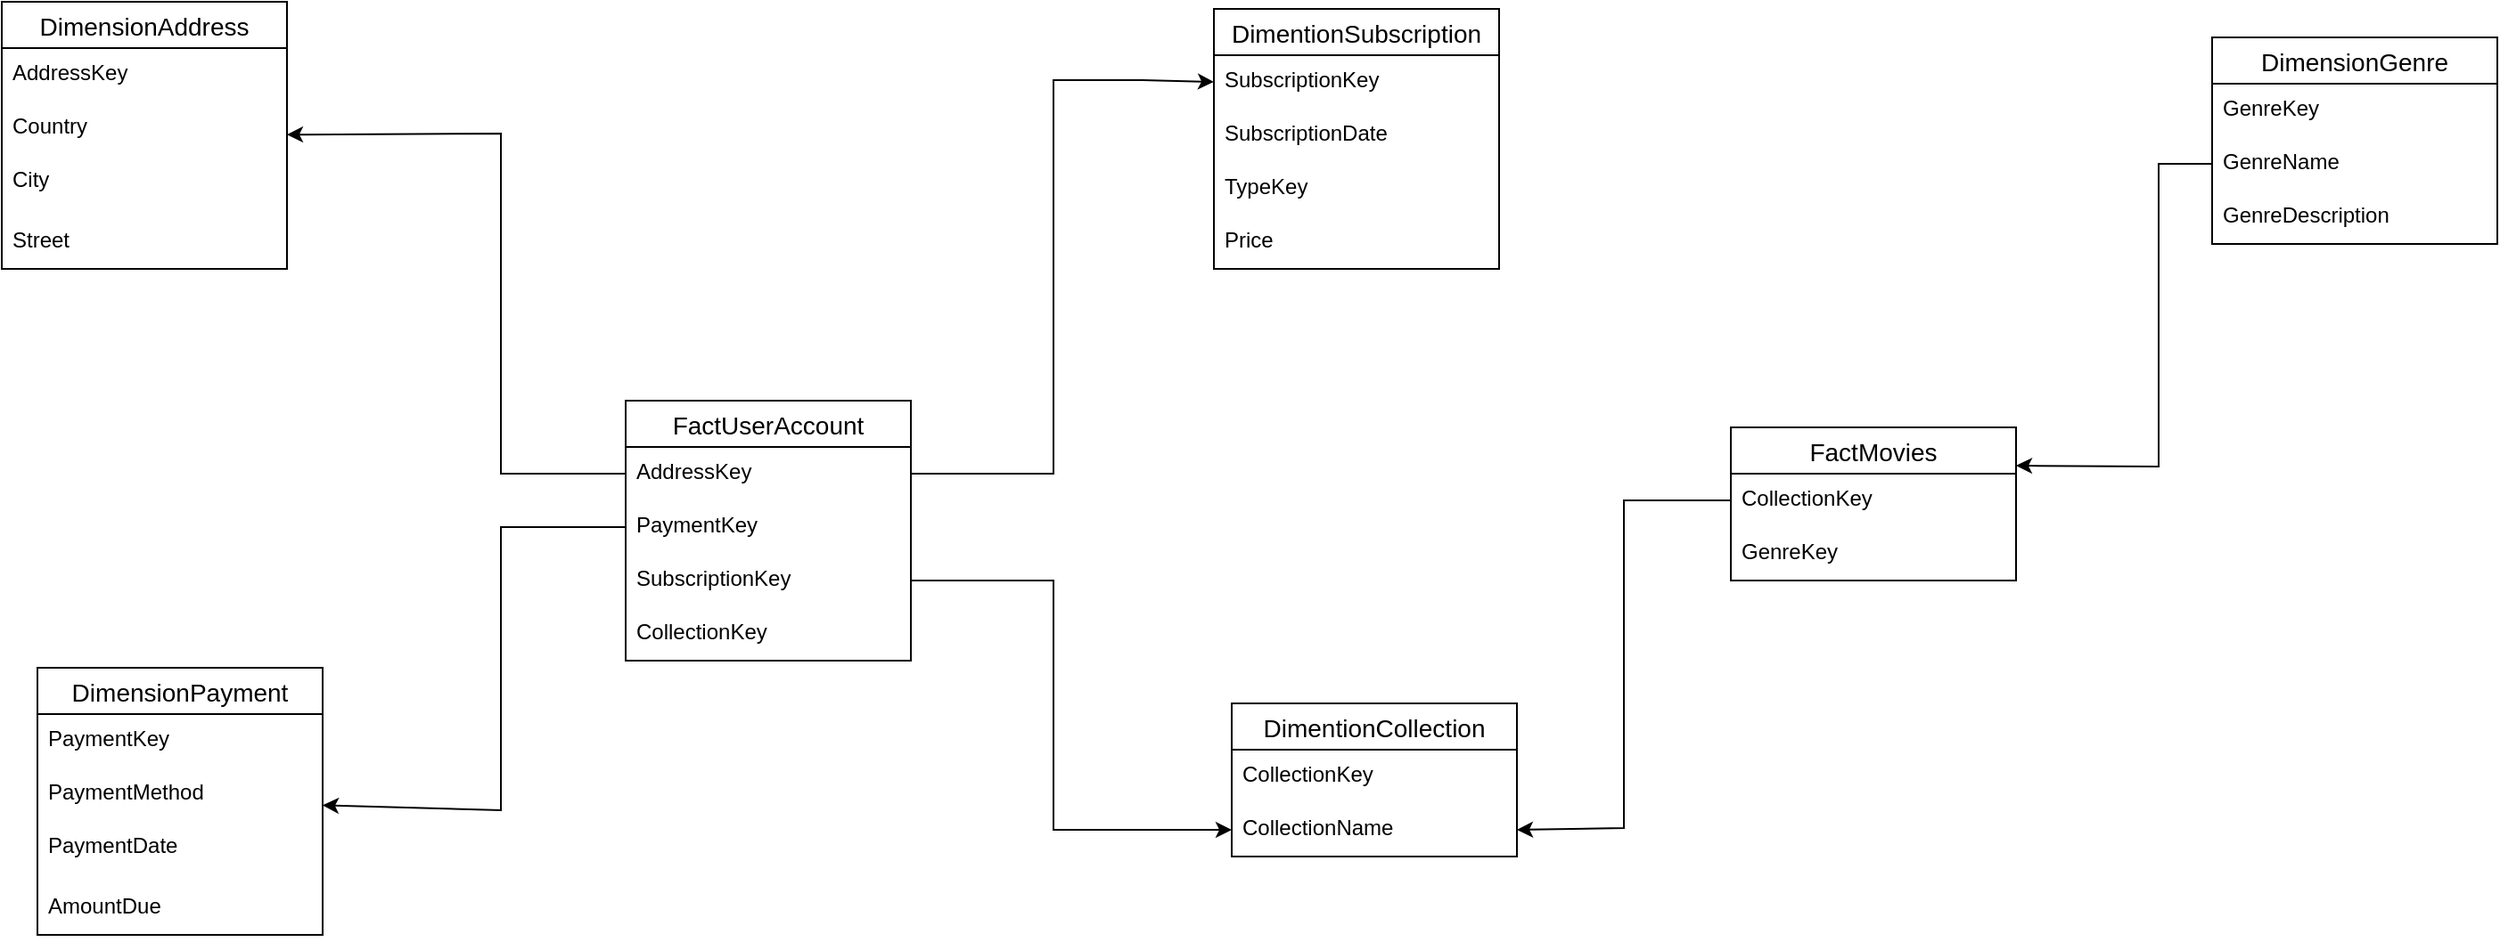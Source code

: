 <mxfile version="15.9.6" type="github"><diagram id="mCss0RlmmE4zEOMZ2OXA" name="Page-1"><mxGraphModel dx="1221" dy="644" grid="1" gridSize="10" guides="1" tooltips="1" connect="1" arrows="1" fold="1" page="1" pageScale="1" pageWidth="1827" pageHeight="1169" math="0" shadow="0"><root><mxCell id="0"/><mxCell id="1" parent="0"/><mxCell id="SpOtuU6mN40SXKB007-s-1" value="FactUserAccount" style="swimlane;fontStyle=0;childLayout=stackLayout;horizontal=1;startSize=26;horizontalStack=0;resizeParent=1;resizeParentMax=0;resizeLast=0;collapsible=1;marginBottom=0;align=center;fontSize=14;" vertex="1" parent="1"><mxGeometry x="520" y="230" width="160" height="146" as="geometry"/></mxCell><mxCell id="SpOtuU6mN40SXKB007-s-2" value="AddressKey" style="text;strokeColor=none;fillColor=none;spacingLeft=4;spacingRight=4;overflow=hidden;rotatable=0;points=[[0,0.5],[1,0.5]];portConstraint=eastwest;fontSize=12;" vertex="1" parent="SpOtuU6mN40SXKB007-s-1"><mxGeometry y="26" width="160" height="30" as="geometry"/></mxCell><mxCell id="SpOtuU6mN40SXKB007-s-3" value="PaymentKey" style="text;strokeColor=none;fillColor=none;spacingLeft=4;spacingRight=4;overflow=hidden;rotatable=0;points=[[0,0.5],[1,0.5]];portConstraint=eastwest;fontSize=12;" vertex="1" parent="SpOtuU6mN40SXKB007-s-1"><mxGeometry y="56" width="160" height="30" as="geometry"/></mxCell><mxCell id="SpOtuU6mN40SXKB007-s-42" value="SubscriptionKey" style="text;strokeColor=none;fillColor=none;spacingLeft=4;spacingRight=4;overflow=hidden;rotatable=0;points=[[0,0.5],[1,0.5]];portConstraint=eastwest;fontSize=12;" vertex="1" parent="SpOtuU6mN40SXKB007-s-1"><mxGeometry y="86" width="160" height="30" as="geometry"/></mxCell><mxCell id="SpOtuU6mN40SXKB007-s-4" value="CollectionKey" style="text;strokeColor=none;fillColor=none;spacingLeft=4;spacingRight=4;overflow=hidden;rotatable=0;points=[[0,0.5],[1,0.5]];portConstraint=eastwest;fontSize=12;" vertex="1" parent="SpOtuU6mN40SXKB007-s-1"><mxGeometry y="116" width="160" height="30" as="geometry"/></mxCell><mxCell id="SpOtuU6mN40SXKB007-s-5" value="DimensionAddress" style="swimlane;fontStyle=0;childLayout=stackLayout;horizontal=1;startSize=26;horizontalStack=0;resizeParent=1;resizeParentMax=0;resizeLast=0;collapsible=1;marginBottom=0;align=center;fontSize=14;" vertex="1" parent="1"><mxGeometry x="170" y="6" width="160" height="150" as="geometry"/></mxCell><mxCell id="SpOtuU6mN40SXKB007-s-6" value="AddressKey" style="text;strokeColor=none;fillColor=none;spacingLeft=4;spacingRight=4;overflow=hidden;rotatable=0;points=[[0,0.5],[1,0.5]];portConstraint=eastwest;fontSize=12;" vertex="1" parent="SpOtuU6mN40SXKB007-s-5"><mxGeometry y="26" width="160" height="30" as="geometry"/></mxCell><mxCell id="SpOtuU6mN40SXKB007-s-7" value="Country" style="text;strokeColor=none;fillColor=none;spacingLeft=4;spacingRight=4;overflow=hidden;rotatable=0;points=[[0,0.5],[1,0.5]];portConstraint=eastwest;fontSize=12;" vertex="1" parent="SpOtuU6mN40SXKB007-s-5"><mxGeometry y="56" width="160" height="30" as="geometry"/></mxCell><mxCell id="SpOtuU6mN40SXKB007-s-8" value="City&#10;" style="text;strokeColor=none;fillColor=none;spacingLeft=4;spacingRight=4;overflow=hidden;rotatable=0;points=[[0,0.5],[1,0.5]];portConstraint=eastwest;fontSize=12;" vertex="1" parent="SpOtuU6mN40SXKB007-s-5"><mxGeometry y="86" width="160" height="34" as="geometry"/></mxCell><mxCell id="SpOtuU6mN40SXKB007-s-21" value="Street" style="text;strokeColor=none;fillColor=none;spacingLeft=4;spacingRight=4;overflow=hidden;rotatable=0;points=[[0,0.5],[1,0.5]];portConstraint=eastwest;fontSize=12;" vertex="1" parent="SpOtuU6mN40SXKB007-s-5"><mxGeometry y="120" width="160" height="30" as="geometry"/></mxCell><mxCell id="SpOtuU6mN40SXKB007-s-9" value="DimensionPayment" style="swimlane;fontStyle=0;childLayout=stackLayout;horizontal=1;startSize=26;horizontalStack=0;resizeParent=1;resizeParentMax=0;resizeLast=0;collapsible=1;marginBottom=0;align=center;fontSize=14;" vertex="1" parent="1"><mxGeometry x="190" y="380" width="160" height="150" as="geometry"/></mxCell><mxCell id="SpOtuU6mN40SXKB007-s-10" value="PaymentKey" style="text;strokeColor=none;fillColor=none;spacingLeft=4;spacingRight=4;overflow=hidden;rotatable=0;points=[[0,0.5],[1,0.5]];portConstraint=eastwest;fontSize=12;" vertex="1" parent="SpOtuU6mN40SXKB007-s-9"><mxGeometry y="26" width="160" height="30" as="geometry"/></mxCell><mxCell id="SpOtuU6mN40SXKB007-s-11" value="PaymentMethod" style="text;strokeColor=none;fillColor=none;spacingLeft=4;spacingRight=4;overflow=hidden;rotatable=0;points=[[0,0.5],[1,0.5]];portConstraint=eastwest;fontSize=12;" vertex="1" parent="SpOtuU6mN40SXKB007-s-9"><mxGeometry y="56" width="160" height="30" as="geometry"/></mxCell><mxCell id="SpOtuU6mN40SXKB007-s-12" value="PaymentDate" style="text;strokeColor=none;fillColor=none;spacingLeft=4;spacingRight=4;overflow=hidden;rotatable=0;points=[[0,0.5],[1,0.5]];portConstraint=eastwest;fontSize=12;" vertex="1" parent="SpOtuU6mN40SXKB007-s-9"><mxGeometry y="86" width="160" height="34" as="geometry"/></mxCell><mxCell id="SpOtuU6mN40SXKB007-s-22" value="AmountDue" style="text;strokeColor=none;fillColor=none;spacingLeft=4;spacingRight=4;overflow=hidden;rotatable=0;points=[[0,0.5],[1,0.5]];portConstraint=eastwest;fontSize=12;" vertex="1" parent="SpOtuU6mN40SXKB007-s-9"><mxGeometry y="120" width="160" height="30" as="geometry"/></mxCell><mxCell id="SpOtuU6mN40SXKB007-s-13" value="DimentionSubscription" style="swimlane;fontStyle=0;childLayout=stackLayout;horizontal=1;startSize=26;horizontalStack=0;resizeParent=1;resizeParentMax=0;resizeLast=0;collapsible=1;marginBottom=0;align=center;fontSize=14;" vertex="1" parent="1"><mxGeometry x="850" y="10" width="160" height="146" as="geometry"/></mxCell><mxCell id="SpOtuU6mN40SXKB007-s-14" value="SubscriptionKey" style="text;strokeColor=none;fillColor=none;spacingLeft=4;spacingRight=4;overflow=hidden;rotatable=0;points=[[0,0.5],[1,0.5]];portConstraint=eastwest;fontSize=12;" vertex="1" parent="SpOtuU6mN40SXKB007-s-13"><mxGeometry y="26" width="160" height="30" as="geometry"/></mxCell><mxCell id="SpOtuU6mN40SXKB007-s-15" value="SubscriptionDate" style="text;strokeColor=none;fillColor=none;spacingLeft=4;spacingRight=4;overflow=hidden;rotatable=0;points=[[0,0.5],[1,0.5]];portConstraint=eastwest;fontSize=12;" vertex="1" parent="SpOtuU6mN40SXKB007-s-13"><mxGeometry y="56" width="160" height="30" as="geometry"/></mxCell><mxCell id="SpOtuU6mN40SXKB007-s-23" value="TypeKey" style="text;strokeColor=none;fillColor=none;spacingLeft=4;spacingRight=4;overflow=hidden;rotatable=0;points=[[0,0.5],[1,0.5]];portConstraint=eastwest;fontSize=12;" vertex="1" parent="SpOtuU6mN40SXKB007-s-13"><mxGeometry y="86" width="160" height="30" as="geometry"/></mxCell><mxCell id="SpOtuU6mN40SXKB007-s-16" value="Price" style="text;strokeColor=none;fillColor=none;spacingLeft=4;spacingRight=4;overflow=hidden;rotatable=0;points=[[0,0.5],[1,0.5]];portConstraint=eastwest;fontSize=12;" vertex="1" parent="SpOtuU6mN40SXKB007-s-13"><mxGeometry y="116" width="160" height="30" as="geometry"/></mxCell><mxCell id="SpOtuU6mN40SXKB007-s-24" value="DimentionCollection" style="swimlane;fontStyle=0;childLayout=stackLayout;horizontal=1;startSize=26;horizontalStack=0;resizeParent=1;resizeParentMax=0;resizeLast=0;collapsible=1;marginBottom=0;align=center;fontSize=14;" vertex="1" parent="1"><mxGeometry x="860" y="400" width="160" height="86" as="geometry"/></mxCell><mxCell id="SpOtuU6mN40SXKB007-s-25" value="CollectionKey" style="text;strokeColor=none;fillColor=none;spacingLeft=4;spacingRight=4;overflow=hidden;rotatable=0;points=[[0,0.5],[1,0.5]];portConstraint=eastwest;fontSize=12;" vertex="1" parent="SpOtuU6mN40SXKB007-s-24"><mxGeometry y="26" width="160" height="30" as="geometry"/></mxCell><mxCell id="SpOtuU6mN40SXKB007-s-26" value="CollectionName" style="text;strokeColor=none;fillColor=none;spacingLeft=4;spacingRight=4;overflow=hidden;rotatable=0;points=[[0,0.5],[1,0.5]];portConstraint=eastwest;fontSize=12;" vertex="1" parent="SpOtuU6mN40SXKB007-s-24"><mxGeometry y="56" width="160" height="30" as="geometry"/></mxCell><mxCell id="SpOtuU6mN40SXKB007-s-34" value="" style="endArrow=classic;html=1;rounded=0;exitX=1;exitY=0.5;exitDx=0;exitDy=0;entryX=0;entryY=0.5;entryDx=0;entryDy=0;" edge="1" parent="1" source="SpOtuU6mN40SXKB007-s-2" target="SpOtuU6mN40SXKB007-s-14"><mxGeometry width="50" height="50" relative="1" as="geometry"><mxPoint x="710" y="190" as="sourcePoint"/><mxPoint x="760" y="140" as="targetPoint"/><Array as="points"><mxPoint x="760" y="271"/><mxPoint x="760" y="50"/><mxPoint x="810" y="50"/></Array></mxGeometry></mxCell><mxCell id="SpOtuU6mN40SXKB007-s-35" value="" style="endArrow=classic;html=1;rounded=0;exitX=0;exitY=0.5;exitDx=0;exitDy=0;" edge="1" parent="1" source="SpOtuU6mN40SXKB007-s-2" target="SpOtuU6mN40SXKB007-s-5"><mxGeometry width="50" height="50" relative="1" as="geometry"><mxPoint x="500" y="390" as="sourcePoint"/><mxPoint x="644" y="230.763" as="targetPoint"/><Array as="points"><mxPoint x="450" y="271"/><mxPoint x="450" y="80"/></Array></mxGeometry></mxCell><mxCell id="SpOtuU6mN40SXKB007-s-36" value="" style="endArrow=classic;html=1;rounded=0;exitX=0;exitY=0.5;exitDx=0;exitDy=0;" edge="1" parent="1" source="SpOtuU6mN40SXKB007-s-3" target="SpOtuU6mN40SXKB007-s-9"><mxGeometry width="50" height="50" relative="1" as="geometry"><mxPoint x="440" y="250" as="sourcePoint"/><mxPoint x="584" y="90.763" as="targetPoint"/><Array as="points"><mxPoint x="450" y="301"/><mxPoint x="450" y="460"/></Array></mxGeometry></mxCell><mxCell id="SpOtuU6mN40SXKB007-s-38" value="FactMovies" style="swimlane;fontStyle=0;childLayout=stackLayout;horizontal=1;startSize=26;horizontalStack=0;resizeParent=1;resizeParentMax=0;resizeLast=0;collapsible=1;marginBottom=0;align=center;fontSize=14;" vertex="1" parent="1"><mxGeometry x="1140" y="245" width="160" height="86" as="geometry"/></mxCell><mxCell id="SpOtuU6mN40SXKB007-s-39" value="CollectionKey" style="text;strokeColor=none;fillColor=none;spacingLeft=4;spacingRight=4;overflow=hidden;rotatable=0;points=[[0,0.5],[1,0.5]];portConstraint=eastwest;fontSize=12;" vertex="1" parent="SpOtuU6mN40SXKB007-s-38"><mxGeometry y="26" width="160" height="30" as="geometry"/></mxCell><mxCell id="SpOtuU6mN40SXKB007-s-40" value="GenreKey" style="text;strokeColor=none;fillColor=none;spacingLeft=4;spacingRight=4;overflow=hidden;rotatable=0;points=[[0,0.5],[1,0.5]];portConstraint=eastwest;fontSize=12;" vertex="1" parent="SpOtuU6mN40SXKB007-s-38"><mxGeometry y="56" width="160" height="30" as="geometry"/></mxCell><mxCell id="SpOtuU6mN40SXKB007-s-43" value="" style="endArrow=classic;html=1;rounded=0;exitX=1;exitY=0.5;exitDx=0;exitDy=0;entryX=0;entryY=0.5;entryDx=0;entryDy=0;" edge="1" parent="1" source="SpOtuU6mN40SXKB007-s-42" target="SpOtuU6mN40SXKB007-s-26"><mxGeometry width="50" height="50" relative="1" as="geometry"><mxPoint x="820" y="310" as="sourcePoint"/><mxPoint x="990" y="90" as="targetPoint"/><Array as="points"><mxPoint x="760" y="331"/><mxPoint x="760" y="471"/></Array></mxGeometry></mxCell><mxCell id="SpOtuU6mN40SXKB007-s-45" value="" style="endArrow=classic;html=1;rounded=0;exitX=0;exitY=0.5;exitDx=0;exitDy=0;entryX=1;entryY=0.5;entryDx=0;entryDy=0;" edge="1" parent="1" source="SpOtuU6mN40SXKB007-s-39" target="SpOtuU6mN40SXKB007-s-26"><mxGeometry width="50" height="50" relative="1" as="geometry"><mxPoint x="1190" y="420" as="sourcePoint"/><mxPoint x="1020" y="576.222" as="targetPoint"/><Array as="points"><mxPoint x="1080" y="286"/><mxPoint x="1080" y="470"/></Array></mxGeometry></mxCell><mxCell id="SpOtuU6mN40SXKB007-s-46" value="DimensionGenre" style="swimlane;fontStyle=0;childLayout=stackLayout;horizontal=1;startSize=26;horizontalStack=0;resizeParent=1;resizeParentMax=0;resizeLast=0;collapsible=1;marginBottom=0;align=center;fontSize=14;" vertex="1" parent="1"><mxGeometry x="1410" y="26" width="160" height="116" as="geometry"/></mxCell><mxCell id="SpOtuU6mN40SXKB007-s-47" value="GenreKey" style="text;strokeColor=none;fillColor=none;spacingLeft=4;spacingRight=4;overflow=hidden;rotatable=0;points=[[0,0.5],[1,0.5]];portConstraint=eastwest;fontSize=12;" vertex="1" parent="SpOtuU6mN40SXKB007-s-46"><mxGeometry y="26" width="160" height="30" as="geometry"/></mxCell><mxCell id="SpOtuU6mN40SXKB007-s-48" value="GenreName" style="text;strokeColor=none;fillColor=none;spacingLeft=4;spacingRight=4;overflow=hidden;rotatable=0;points=[[0,0.5],[1,0.5]];portConstraint=eastwest;fontSize=12;" vertex="1" parent="SpOtuU6mN40SXKB007-s-46"><mxGeometry y="56" width="160" height="30" as="geometry"/></mxCell><mxCell id="SpOtuU6mN40SXKB007-s-49" value="GenreDescription" style="text;strokeColor=none;fillColor=none;spacingLeft=4;spacingRight=4;overflow=hidden;rotatable=0;points=[[0,0.5],[1,0.5]];portConstraint=eastwest;fontSize=12;" vertex="1" parent="SpOtuU6mN40SXKB007-s-46"><mxGeometry y="86" width="160" height="30" as="geometry"/></mxCell><mxCell id="SpOtuU6mN40SXKB007-s-50" value="" style="endArrow=classic;html=1;rounded=0;exitX=0;exitY=0.5;exitDx=0;exitDy=0;entryX=1;entryY=0.25;entryDx=0;entryDy=0;" edge="1" parent="1" source="SpOtuU6mN40SXKB007-s-48" target="SpOtuU6mN40SXKB007-s-38"><mxGeometry width="50" height="50" relative="1" as="geometry"><mxPoint x="1380" y="50" as="sourcePoint"/><mxPoint x="1260" y="235" as="targetPoint"/><Array as="points"><mxPoint x="1380" y="97"/><mxPoint x="1380" y="267"/></Array></mxGeometry></mxCell></root></mxGraphModel></diagram></mxfile>